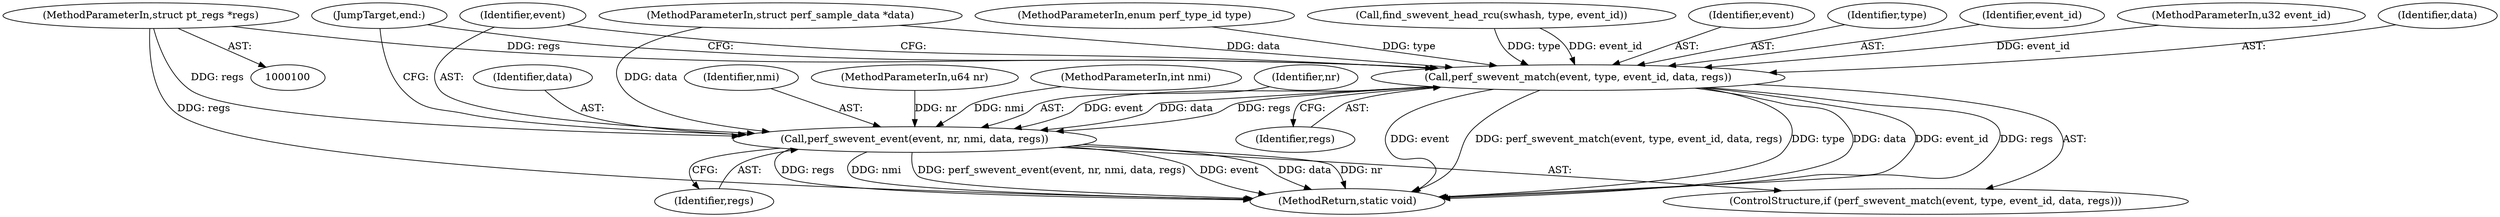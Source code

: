 digraph "1_linux_a8b0ca17b80e92faab46ee7179ba9e99ccb61233_55@pointer" {
"1000106" [label="(MethodParameterIn,struct pt_regs *regs)"];
"1000130" [label="(Call,perf_swevent_match(event, type, event_id, data, regs))"];
"1000136" [label="(Call,perf_swevent_event(event, nr, nmi, data, regs))"];
"1000142" [label="(JumpTarget,end:)"];
"1000137" [label="(Identifier,event)"];
"1000130" [label="(Call,perf_swevent_match(event, type, event_id, data, regs))"];
"1000140" [label="(Identifier,data)"];
"1000144" [label="(MethodReturn,static void)"];
"1000105" [label="(MethodParameterIn,struct perf_sample_data *data)"];
"1000101" [label="(MethodParameterIn,enum perf_type_id type)"];
"1000135" [label="(Identifier,regs)"];
"1000139" [label="(Identifier,nmi)"];
"1000106" [label="(MethodParameterIn,struct pt_regs *regs)"];
"1000136" [label="(Call,perf_swevent_event(event, nr, nmi, data, regs))"];
"1000103" [label="(MethodParameterIn,u64 nr)"];
"1000120" [label="(Call,find_swevent_head_rcu(swhash, type, event_id))"];
"1000131" [label="(Identifier,event)"];
"1000132" [label="(Identifier,type)"];
"1000133" [label="(Identifier,event_id)"];
"1000141" [label="(Identifier,regs)"];
"1000104" [label="(MethodParameterIn,int nmi)"];
"1000102" [label="(MethodParameterIn,u32 event_id)"];
"1000134" [label="(Identifier,data)"];
"1000138" [label="(Identifier,nr)"];
"1000129" [label="(ControlStructure,if (perf_swevent_match(event, type, event_id, data, regs)))"];
"1000106" -> "1000100"  [label="AST: "];
"1000106" -> "1000144"  [label="DDG: regs"];
"1000106" -> "1000130"  [label="DDG: regs"];
"1000106" -> "1000136"  [label="DDG: regs"];
"1000130" -> "1000129"  [label="AST: "];
"1000130" -> "1000135"  [label="CFG: "];
"1000131" -> "1000130"  [label="AST: "];
"1000132" -> "1000130"  [label="AST: "];
"1000133" -> "1000130"  [label="AST: "];
"1000134" -> "1000130"  [label="AST: "];
"1000135" -> "1000130"  [label="AST: "];
"1000137" -> "1000130"  [label="CFG: "];
"1000142" -> "1000130"  [label="CFG: "];
"1000130" -> "1000144"  [label="DDG: event"];
"1000130" -> "1000144"  [label="DDG: perf_swevent_match(event, type, event_id, data, regs)"];
"1000130" -> "1000144"  [label="DDG: type"];
"1000130" -> "1000144"  [label="DDG: data"];
"1000130" -> "1000144"  [label="DDG: event_id"];
"1000130" -> "1000144"  [label="DDG: regs"];
"1000120" -> "1000130"  [label="DDG: type"];
"1000120" -> "1000130"  [label="DDG: event_id"];
"1000101" -> "1000130"  [label="DDG: type"];
"1000102" -> "1000130"  [label="DDG: event_id"];
"1000105" -> "1000130"  [label="DDG: data"];
"1000130" -> "1000136"  [label="DDG: event"];
"1000130" -> "1000136"  [label="DDG: data"];
"1000130" -> "1000136"  [label="DDG: regs"];
"1000136" -> "1000129"  [label="AST: "];
"1000136" -> "1000141"  [label="CFG: "];
"1000137" -> "1000136"  [label="AST: "];
"1000138" -> "1000136"  [label="AST: "];
"1000139" -> "1000136"  [label="AST: "];
"1000140" -> "1000136"  [label="AST: "];
"1000141" -> "1000136"  [label="AST: "];
"1000142" -> "1000136"  [label="CFG: "];
"1000136" -> "1000144"  [label="DDG: data"];
"1000136" -> "1000144"  [label="DDG: nr"];
"1000136" -> "1000144"  [label="DDG: regs"];
"1000136" -> "1000144"  [label="DDG: nmi"];
"1000136" -> "1000144"  [label="DDG: perf_swevent_event(event, nr, nmi, data, regs)"];
"1000136" -> "1000144"  [label="DDG: event"];
"1000103" -> "1000136"  [label="DDG: nr"];
"1000104" -> "1000136"  [label="DDG: nmi"];
"1000105" -> "1000136"  [label="DDG: data"];
}
